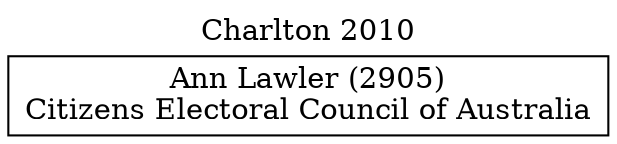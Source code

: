 // House preference flow
digraph "Ann Lawler (2905)_Charlton_2010" {
	graph [label="Charlton 2010" labelloc=t mclimit=10]
	node [shape=box]
	"Ann Lawler (2905)" [label="Ann Lawler (2905)
Citizens Electoral Council of Australia"]
}
